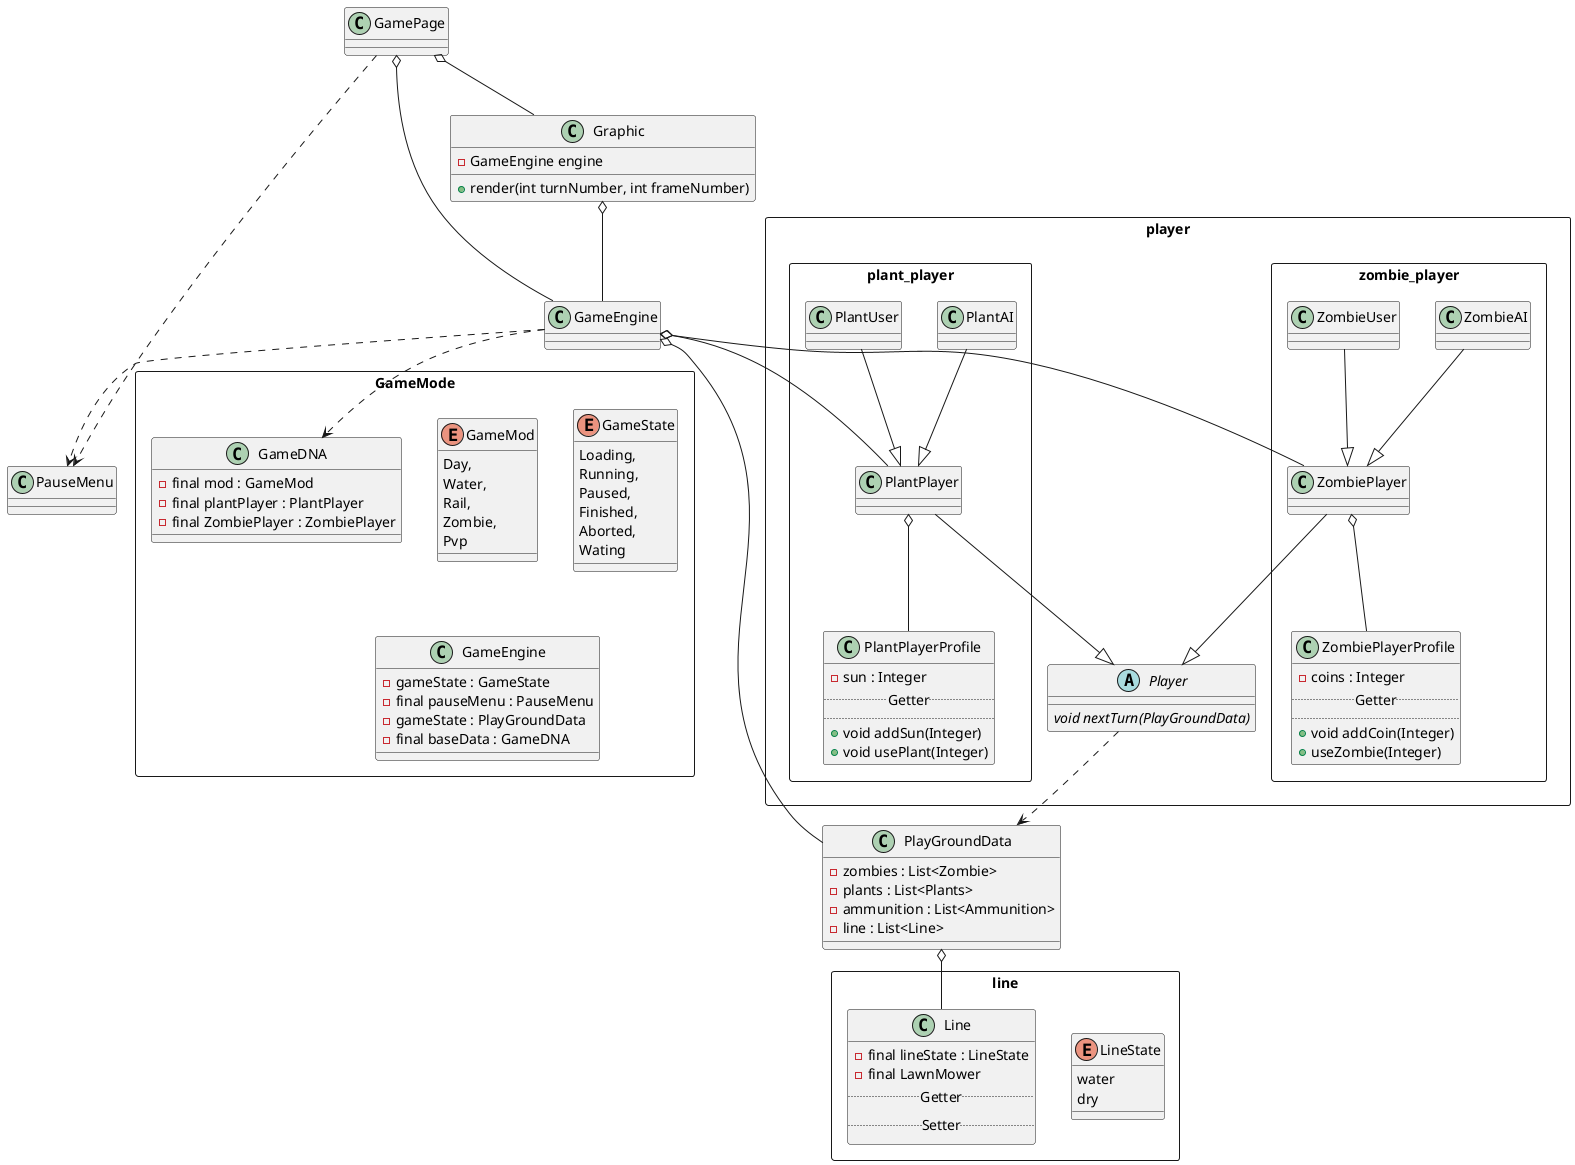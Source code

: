 @startuml

class GamePage {

}

GamePage o-- GameEngine

class Graphic {
  -GameEngine engine
  +render(int turnNumber, int frameNumber)
}

GamePage o-- Graphic
Graphic o-- GameEngine
GamePage ..> PauseMenu

package GameMode <<Rectangle>> {

  enum GameMod {
    Day,
    Water,
    Rail,
    Zombie,
    Pvp
  }

  enum GameState {
     Loading,
     Running,
     Paused,
     Finished,
     Aborted,
     Wating 
  }

  class GameDNA {
    - final mod : GameMod
    - final plantPlayer : PlantPlayer
    - final ZombiePlayer : ZombiePlayer
  }

  class GameEngine {
    - gameState : GameState
    - final pauseMenu : PauseMenu
    - gameState : PlayGroundData
    - final baseData : GameDNA
  }

}

class PlayGroundData {
  - zombies : List<Zombie>
  - plants : List<Plants>
  - ammunition : List<Ammunition>
  - line : List<Line>
}

class PauseMenu {

}

package line <<Rectangle>> {

  enum LineState {
    water
    dry
  }

  class Line {
      - final lineState : LineState
      - final LawnMower
      ..Getter..
      ..Setter..
  }

}

package player <<Rectangle>> {

  abstract class Player {
    {abstract} void nextTurn(PlayGroundData)
  }

  package zombie_player <<Rectangle>> {

    class ZombiePlayer {

    }

    class ZombieAI {

    }

    class ZombieUser {

    }

    class ZombiePlayerProfile {
        - coins : Integer
        ..Getter..
        ..
        + void addCoin(Integer)
        + useZombie(Integer)
    }

  }


  package plant_player <<Rectangle>> {
    class PlantPlayer {

    }

    class PlantAI {

    }

    class PlantUser {

    }

    class PlantPlayerProfile {
        - sun : Integer
        ..Getter..
        ..
        + void addSun(Integer)
        + void usePlant(Integer)
    }

  }

}

ZombiePlayer o-- ZombiePlayerProfile
ZombiePlayer --|> Player
ZombieAI --|> ZombiePlayer
ZombieUser --|> ZombiePlayer

GameEngine ..> GameDNA
GameEngine o-- PlayGroundData
GameEngine ..> PauseMenu
GameEngine o-- ZombiePlayer
GameEngine o-- PlantPlayer

PlantPlayer o-- PlantPlayerProfile
PlantPlayer --|> Player
PlantAI --|> PlantPlayer
PlantUser --|> PlantPlayer

PlayGroundData o-- Line

Player ..> PlayGroundData

@enduml

